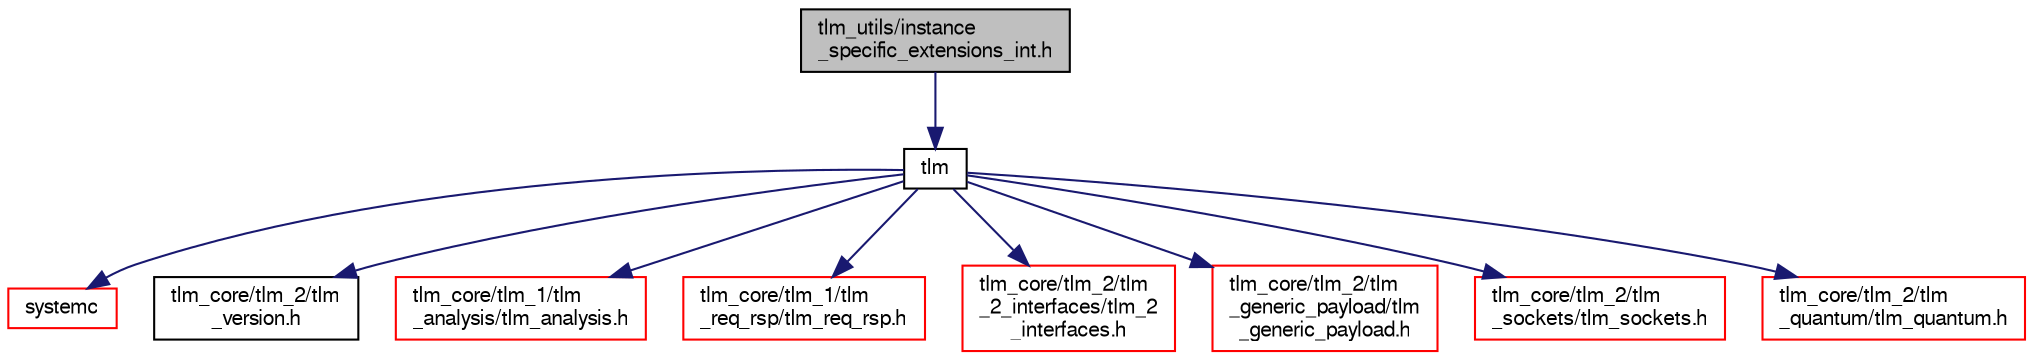 digraph "tlm_utils/instance_specific_extensions_int.h"
{
  edge [fontname="FreeSans",fontsize="10",labelfontname="FreeSans",labelfontsize="10"];
  node [fontname="FreeSans",fontsize="10",shape=record];
  Node0 [label="tlm_utils/instance\l_specific_extensions_int.h",height=0.2,width=0.4,color="black", fillcolor="grey75", style="filled", fontcolor="black"];
  Node0 -> Node1 [color="midnightblue",fontsize="10",style="solid",fontname="FreeSans"];
  Node1 [label="tlm",height=0.2,width=0.4,color="black", fillcolor="white", style="filled",URL="$a00671.html"];
  Node1 -> Node2 [color="midnightblue",fontsize="10",style="solid",fontname="FreeSans"];
  Node2 [label="systemc",height=0.2,width=0.4,color="red", fillcolor="white", style="filled",URL="/mnt/c/Users/fangk/Documents/hdl-playground/lib/systemc-2.3.3/objdir/docs/sysc/doxygen/systemc.tag$a00401.html"];
  Node1 -> Node90 [color="midnightblue",fontsize="10",style="solid",fontname="FreeSans"];
  Node90 [label="tlm_core/tlm_2/tlm\l_version.h",height=0.2,width=0.4,color="black", fillcolor="white", style="filled",URL="$a00785.html"];
  Node1 -> Node91 [color="midnightblue",fontsize="10",style="solid",fontname="FreeSans"];
  Node91 [label="tlm_core/tlm_1/tlm\l_analysis/tlm_analysis.h",height=0.2,width=0.4,color="red", fillcolor="white", style="filled",URL="$a00677.html"];
  Node1 -> Node215 [color="midnightblue",fontsize="10",style="solid",fontname="FreeSans"];
  Node215 [label="tlm_core/tlm_1/tlm\l_req_rsp/tlm_req_rsp.h",height=0.2,width=0.4,color="red", fillcolor="white", style="filled",URL="$a00737.html"];
  Node1 -> Node222 [color="midnightblue",fontsize="10",style="solid",fontname="FreeSans"];
  Node222 [label="tlm_core/tlm_2/tlm\l_2_interfaces/tlm_2\l_interfaces.h",height=0.2,width=0.4,color="red", fillcolor="white", style="filled",URL="$a00740.html"];
  Node1 -> Node225 [color="midnightblue",fontsize="10",style="solid",fontname="FreeSans"];
  Node225 [label="tlm_core/tlm_2/tlm\l_generic_payload/tlm\l_generic_payload.h",height=0.2,width=0.4,color="red", fillcolor="white", style="filled",URL="$a00755.html"];
  Node1 -> Node232 [color="midnightblue",fontsize="10",style="solid",fontname="FreeSans"];
  Node232 [label="tlm_core/tlm_2/tlm\l_sockets/tlm_sockets.h",height=0.2,width=0.4,color="red", fillcolor="white", style="filled",URL="$a00779.html"];
  Node1 -> Node236 [color="midnightblue",fontsize="10",style="solid",fontname="FreeSans"];
  Node236 [label="tlm_core/tlm_2/tlm\l_quantum/tlm_quantum.h",height=0.2,width=0.4,color="red", fillcolor="white", style="filled",URL="$a00770.html"];
}
